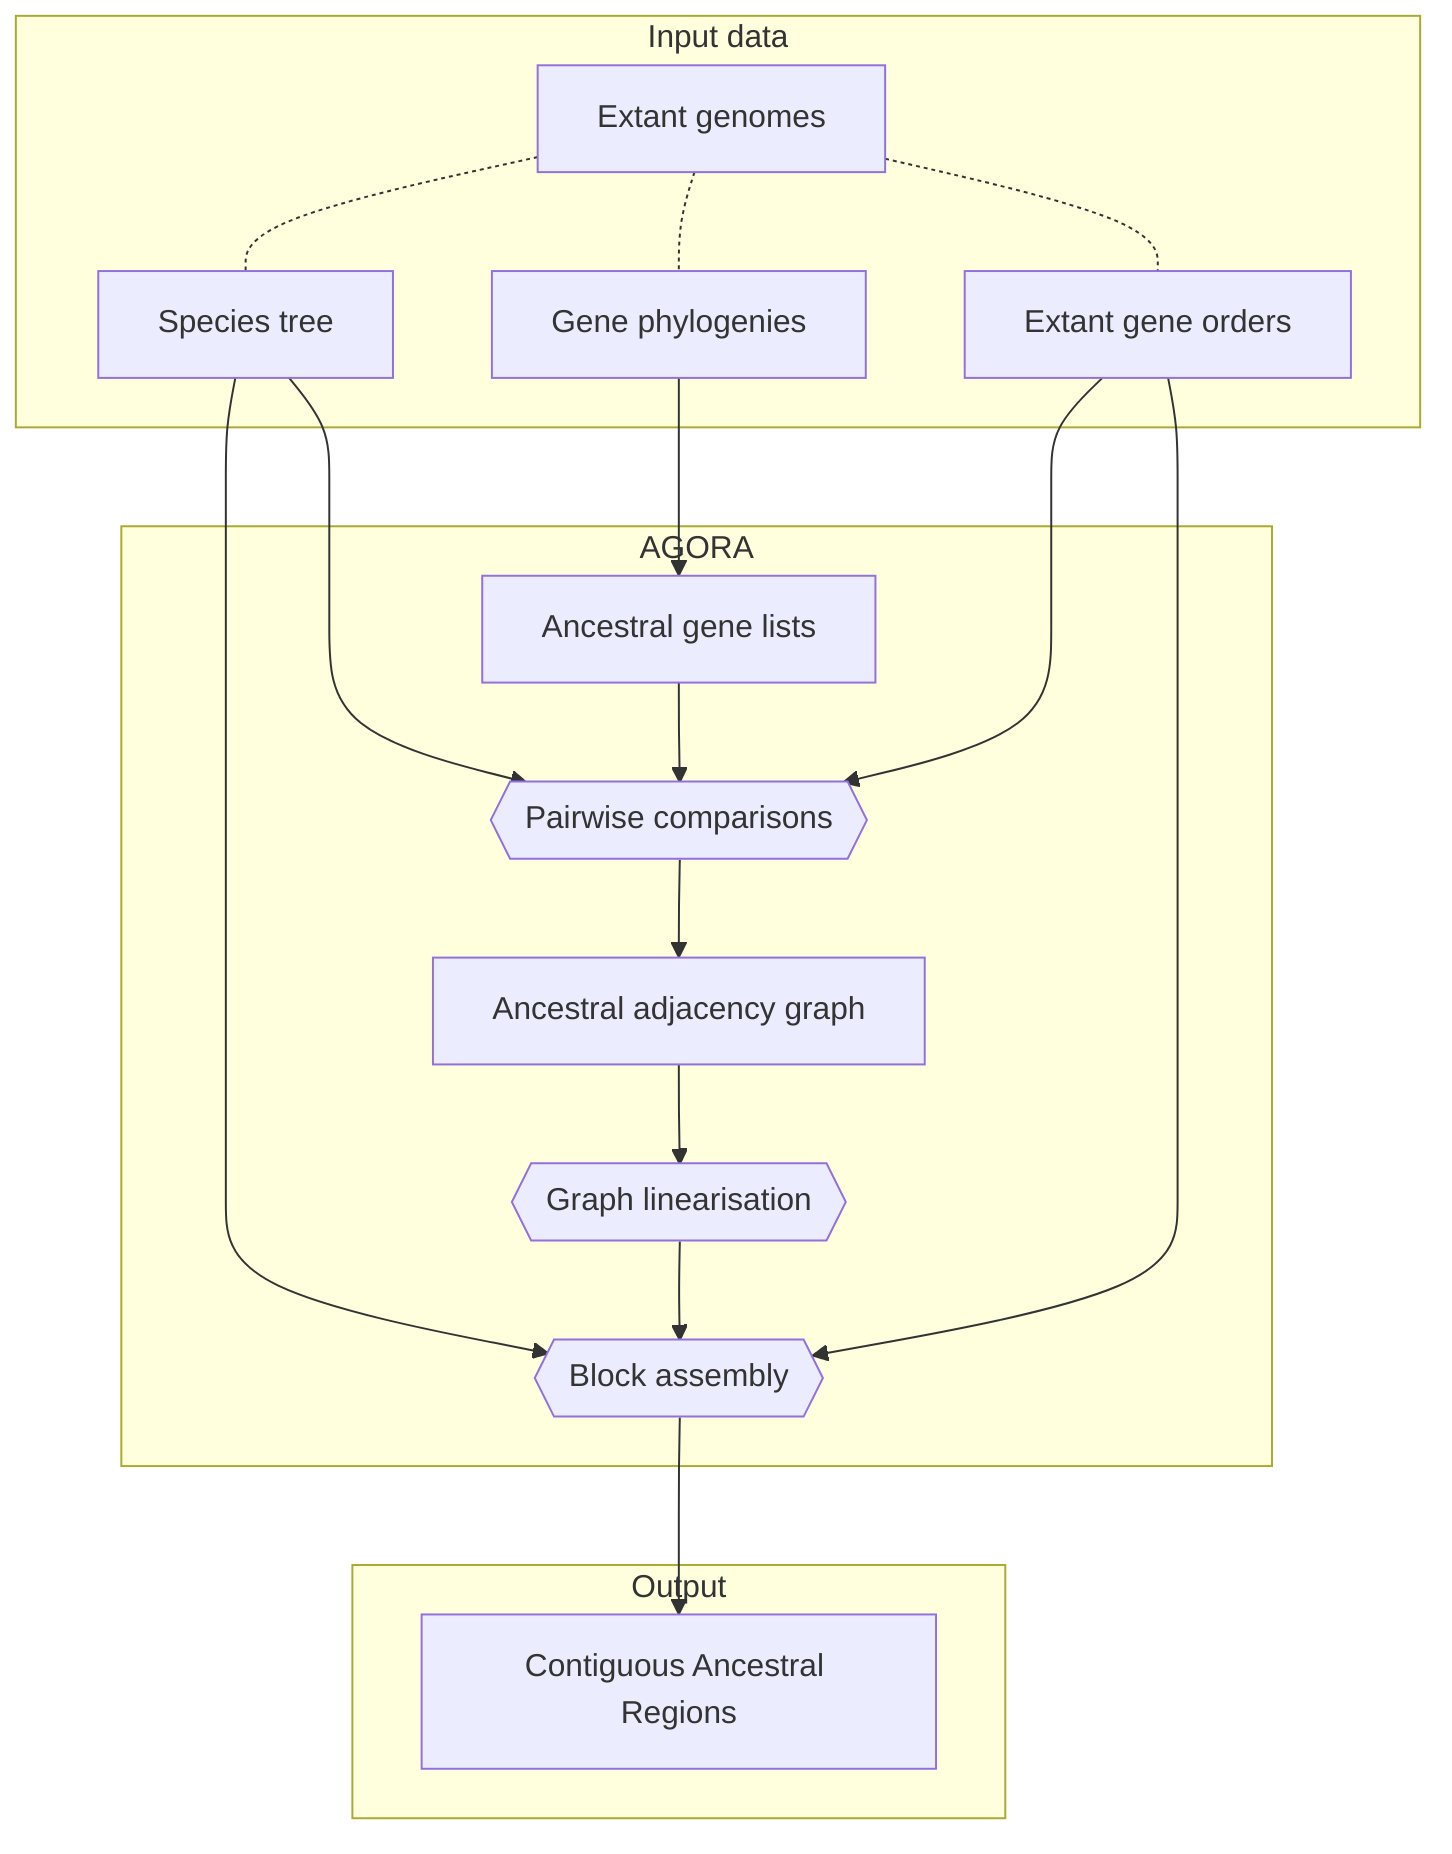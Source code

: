 graph TD
  subgraph Input data
    A[Extant genomes]
    B[Species tree]
    C[Gene phylogenies]
    D[Extant gene orders]
  end
  subgraph AGORA
    E[Ancestral gene lists]
    F{{Pairwise comparisons}}
    G[Ancestral adjacency graph]
    H{{Graph linearisation}}
    J{{Block assembly}}
  end
  subgraph Output
    K[Contiguous Ancestral Regions]
  end
  A -.- B & C & D
  C --> E
  B --> J & F
  D --> F & J
  E --> F --> G --> H --> J --> K